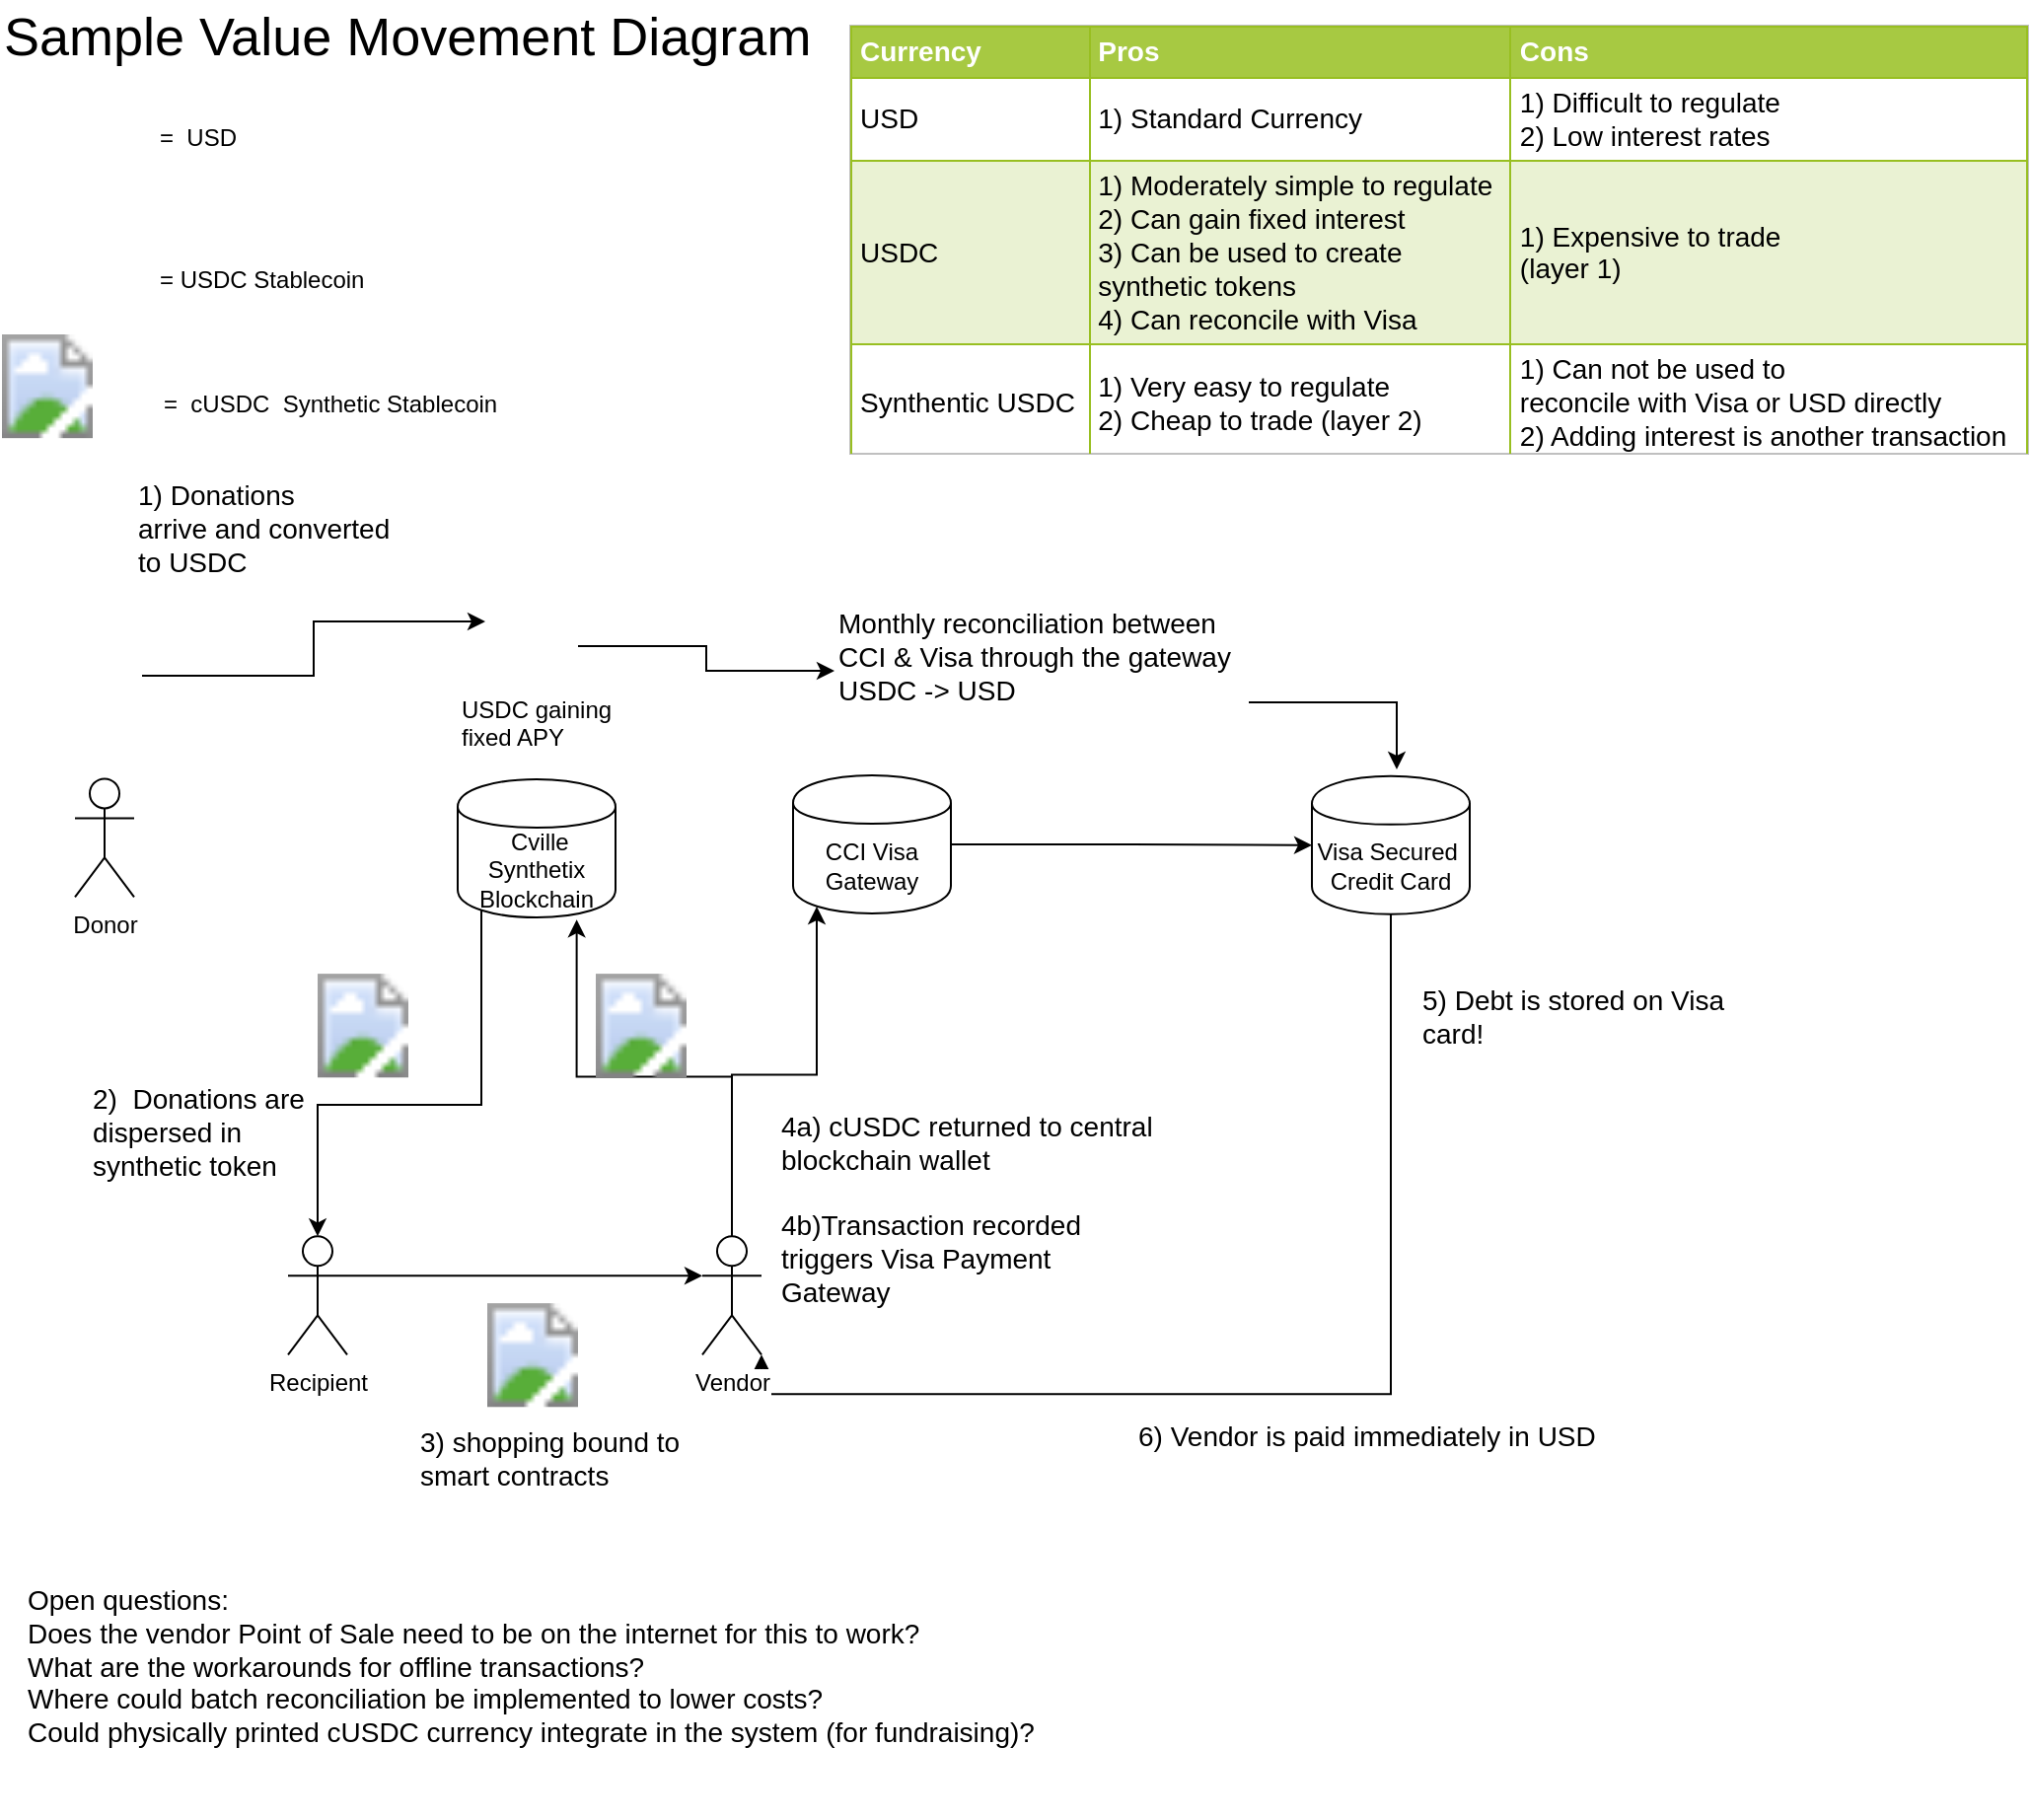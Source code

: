 <mxGraphModel dx="729" dy="-399" grid="1" gridSize="10" guides="1" tooltips="1" connect="1" arrows="1" fold="1" page="1" pageScale="1" pageWidth="850" pageHeight="1100" background="#ffffff"><root><mxCell id="0"/><mxCell id="1" parent="0"/><mxCell id="156" value="Sample Value Movement Diagram" style="text;html=1;resizable=0;points=[];autosize=1;align=left;verticalAlign=top;spacingTop=-4;fontSize=27;" vertex="1" parent="1"><mxGeometry x="12" y="1130.353" width="420" height="30" as="geometry"/></mxCell><mxCell id="192" style="edgeStyle=orthogonalEdgeStyle;rounded=0;html=1;exitX=0.5;exitY=1;entryX=1;entryY=1;entryPerimeter=0;jettySize=auto;orthogonalLoop=1;fontSize=14;" edge="1" parent="1" source="157" target="167"><mxGeometry relative="1" as="geometry"/></mxCell><mxCell id="157" value="Visa&amp;nbsp;&lt;span style=&quot;letter-spacing: 0px&quot;&gt;Secured&amp;nbsp;&lt;/span&gt;&lt;div&gt;&lt;div&gt;Credit&amp;nbsp;&lt;span style=&quot;letter-spacing: 0px&quot;&gt;Card&lt;/span&gt;&lt;/div&gt;&lt;/div&gt;" style="shape=cylinder;whiteSpace=wrap;html=1;boundedLbl=1;" vertex="1" parent="1"><mxGeometry x="677" y="1523.429" width="80" height="70" as="geometry"/></mxCell><mxCell id="158" value="Donor" style="shape=umlActor;verticalLabelPosition=bottom;labelBackgroundColor=#ffffff;verticalAlign=top;html=1;" vertex="1" parent="1"><mxGeometry x="50" y="1524.706" width="30" height="60" as="geometry"/></mxCell><mxCell id="162" style="edgeStyle=orthogonalEdgeStyle;rounded=0;html=1;exitX=1;exitY=0.5;entryX=0;entryY=0.5;jettySize=auto;orthogonalLoop=1;" edge="1" parent="1" source="159" target="161"><mxGeometry relative="1" as="geometry"/></mxCell><mxCell id="159" value="" style="shape=image;imageAspect=0;aspect=fixed;verticalLabelPosition=bottom;verticalAlign=top;fontSize=12;image=https://user-images.githubusercontent.com/911386/126044152-d80c0fe7-865e-4119-8cee-adae9af8a099.png;" vertex="1" parent="1"><mxGeometry x="43" y="1450" width="41" height="45" as="geometry"/></mxCell><mxCell id="170" style="edgeStyle=orthogonalEdgeStyle;rounded=0;html=1;exitX=0.15;exitY=0.95;entryX=0.5;entryY=0;entryPerimeter=0;jettySize=auto;orthogonalLoop=1;exitPerimeter=0;" edge="1" parent="1" source="160" target="166"><mxGeometry relative="1" as="geometry"><Array as="points"><mxPoint x="256" y="1690"/><mxPoint x="173" y="1690"/></Array></mxGeometry></mxCell><mxCell id="160" value="&amp;nbsp;Cville Synthetix Blockchain" style="shape=cylinder;whiteSpace=wrap;html=1;boundedLbl=1;" vertex="1" parent="1"><mxGeometry x="244" y="1525" width="80" height="70" as="geometry"/></mxCell><mxCell id="194" style="edgeStyle=orthogonalEdgeStyle;rounded=0;html=1;jettySize=auto;orthogonalLoop=1;fontSize=14;" edge="1" parent="1" source="195"><mxGeometry relative="1" as="geometry"><mxPoint x="720" y="1520" as="targetPoint"/><Array as="points"><mxPoint x="720" y="1486"/></Array></mxGeometry></mxCell><mxCell id="196" style="edgeStyle=orthogonalEdgeStyle;rounded=0;html=1;exitX=1;exitY=0.75;jettySize=auto;orthogonalLoop=1;fontSize=14;" edge="1" parent="1" source="161" target="195"><mxGeometry relative="1" as="geometry"/></mxCell><mxCell id="161" value="" style="shape=image;imageAspect=0;aspect=fixed;verticalLabelPosition=bottom;verticalAlign=top;fontSize=12;image=https://user-images.githubusercontent.com/911386/126044209-bb34b9bf-2a51-4075-82a1-c9769cef7d3c.png;" vertex="1" parent="1"><mxGeometry x="258" y="1420" width="47" height="50" as="geometry"/></mxCell><mxCell id="163" value="USDC gaining&amp;nbsp;&lt;div&gt;fixed APY&lt;/div&gt;" style="text;html=1;resizable=0;points=[];autosize=1;align=left;verticalAlign=top;spacingTop=-4;" vertex="1" parent="1"><mxGeometry x="244" y="1480" width="90" height="30" as="geometry"/></mxCell><mxCell id="171" style="edgeStyle=orthogonalEdgeStyle;rounded=0;html=1;exitX=1;exitY=0.333;exitPerimeter=0;entryX=0;entryY=0.333;entryPerimeter=0;jettySize=auto;orthogonalLoop=1;" edge="1" parent="1" source="166" target="167"><mxGeometry relative="1" as="geometry"/></mxCell><mxCell id="166" value="Recipient" style="shape=umlActor;verticalLabelPosition=bottom;labelBackgroundColor=#ffffff;verticalAlign=top;html=1;" vertex="1" parent="1"><mxGeometry x="158" y="1756.647" width="30" height="60" as="geometry"/></mxCell><mxCell id="187" style="edgeStyle=orthogonalEdgeStyle;rounded=0;html=1;exitX=0.5;exitY=0;exitPerimeter=0;entryX=0.15;entryY=0.95;entryPerimeter=0;jettySize=auto;orthogonalLoop=1;fontSize=14;" edge="1" parent="1" source="167" target="185"><mxGeometry relative="1" as="geometry"/></mxCell><mxCell id="189" style="edgeStyle=orthogonalEdgeStyle;rounded=0;html=1;exitX=0.5;exitY=0;exitPerimeter=0;entryX=0.754;entryY=1.016;entryPerimeter=0;jettySize=auto;orthogonalLoop=1;fontSize=14;" edge="1" parent="1" source="167" target="160"><mxGeometry relative="1" as="geometry"/></mxCell><mxCell id="167" value="Vendor" style="shape=umlActor;verticalLabelPosition=bottom;labelBackgroundColor=#ffffff;verticalAlign=top;html=1;" vertex="1" parent="1"><mxGeometry x="368" y="1756.647" width="30" height="60" as="geometry"/></mxCell><mxCell id="168" value="" style="image;html=1;labelBackgroundColor=#ffffff;image=https://raw.githubusercontent.com/jgraph/mxgraph/master/javascript/examples/grapheditor/www/stencils//clipart/Piggy_Bank_128x128.png;fontSize=12;" vertex="1" parent="1"><mxGeometry x="173" y="1623.353" width="46" height="53" as="geometry"/></mxCell><mxCell id="169" value="" style="image;html=1;labelBackgroundColor=#ffffff;image=https://raw.githubusercontent.com/jgraph/mxgraph/master/javascript/examples/grapheditor/www/stencils//clipart/Piggy_Bank_128x128.png;fontSize=12;" vertex="1" parent="1"><mxGeometry x="259" y="1790.353" width="46" height="53" as="geometry"/></mxCell><mxCell id="177" value="1) Donations&lt;div&gt;arrive and converted&lt;/div&gt;&lt;div&gt;to USDC&amp;nbsp;&lt;/div&gt;" style="text;html=1;resizable=0;points=[];autosize=1;align=left;verticalAlign=top;spacingTop=-4;fontSize=14;" vertex="1" parent="1"><mxGeometry x="80" y="1370" width="180" height="70" as="geometry"/></mxCell><mxCell id="178" value="2)&amp;nbsp; Donations are&lt;div&gt;dispersed in&amp;nbsp;&lt;/div&gt;&lt;div&gt;synthetic token&lt;/div&gt;" style="text;html=1;resizable=0;points=[];autosize=1;align=left;verticalAlign=top;spacingTop=-4;fontSize=14;" vertex="1" parent="1"><mxGeometry x="57" y="1676" width="120" height="50" as="geometry"/></mxCell><mxCell id="179" value="3) shopping bound to&amp;nbsp;&lt;div&gt;smart contracts&amp;nbsp;&lt;/div&gt;" style="text;html=1;resizable=0;points=[];autosize=1;align=left;verticalAlign=top;spacingTop=-4;fontSize=14;" vertex="1" parent="1"><mxGeometry x="223" y="1850" width="150" height="40" as="geometry"/></mxCell><mxCell id="180" value="4a) cUSDC returned to central&amp;nbsp;&lt;div&gt;blockchain wallet&lt;div&gt;&lt;br&gt;&lt;/div&gt;&lt;div&gt;4b)Transaction recorded&lt;div&gt;triggers Visa Payment&amp;nbsp;&lt;/div&gt;&lt;div&gt;Gateway&lt;/div&gt;&lt;/div&gt;&lt;/div&gt;" style="text;html=1;resizable=0;points=[];autosize=1;align=left;verticalAlign=top;spacingTop=-4;fontSize=14;" vertex="1" parent="1"><mxGeometry x="406" y="1690" width="210" height="100" as="geometry"/></mxCell><mxCell id="184" value="5) Debt is stored on Visa&lt;div&gt;card!&lt;/div&gt;&lt;div&gt;&lt;br&gt;&lt;/div&gt;&lt;div&gt;&lt;br&gt;&lt;/div&gt;" style="text;html=1;resizable=0;points=[];autosize=1;align=left;verticalAlign=top;spacingTop=-4;fontSize=14;" vertex="1" parent="1"><mxGeometry x="731" y="1626" width="170" height="70" as="geometry"/></mxCell><mxCell id="188" style="edgeStyle=orthogonalEdgeStyle;rounded=0;html=1;exitX=1;exitY=0.5;entryX=0;entryY=0.5;jettySize=auto;orthogonalLoop=1;fontSize=14;" edge="1" parent="1" source="185" target="157"><mxGeometry relative="1" as="geometry"/></mxCell><mxCell id="185" value="CCI Visa Gateway" style="shape=cylinder;whiteSpace=wrap;html=1;boundedLbl=1;" vertex="1" parent="1"><mxGeometry x="414" y="1523" width="80" height="70" as="geometry"/></mxCell><mxCell id="190" value="" style="image;html=1;labelBackgroundColor=#ffffff;image=https://raw.githubusercontent.com/jgraph/mxgraph/master/javascript/examples/grapheditor/www/stencils//clipart/Piggy_Bank_128x128.png;fontSize=12;" vertex="1" parent="1"><mxGeometry x="314" y="1623.353" width="46" height="53" as="geometry"/></mxCell><mxCell id="193" value="" style="shape=image;imageAspect=0;aspect=fixed;verticalLabelPosition=bottom;verticalAlign=top;fontSize=12;image=https://user-images.githubusercontent.com/911386/126044152-d80c0fe7-865e-4119-8cee-adae9af8a099.png;" vertex="1" parent="1"><mxGeometry x="520" y="1850" width="41" height="45" as="geometry"/></mxCell><mxCell id="195" value="Monthly reconciliation between&lt;div&gt;CCI &amp;amp; Visa through the gateway&lt;/div&gt;&lt;div&gt;USDC -&amp;gt; USD&lt;br&gt;&lt;div&gt;&lt;br&gt;&lt;/div&gt;&lt;/div&gt;" style="text;html=1;resizable=0;points=[];autosize=1;align=left;verticalAlign=top;spacingTop=-4;fontSize=14;" vertex="1" parent="1"><mxGeometry x="435" y="1435" width="210" height="70" as="geometry"/></mxCell><mxCell id="197" value="" style="shape=image;imageAspect=0;aspect=fixed;verticalLabelPosition=bottom;verticalAlign=top;fontSize=12;image=https://user-images.githubusercontent.com/911386/126044152-d80c0fe7-865e-4119-8cee-adae9af8a099.png;" vertex="1" parent="1"><mxGeometry x="18" y="1177.286" width="41" height="45" as="geometry"/></mxCell><mxCell id="198" value="=&amp;nbsp; USD" style="text;html=1;resizable=0;points=[];autosize=1;align=left;verticalAlign=top;spacingTop=-4;fontSize=12;" vertex="1" parent="1"><mxGeometry x="91" y="1190.286" width="50" height="20" as="geometry"/></mxCell><mxCell id="199" value="=&amp;nbsp; cUSDC&amp;nbsp; Synthetic Stablecoin" style="text;html=1;resizable=0;points=[];autosize=1;align=left;verticalAlign=top;spacingTop=-4;fontSize=12;" vertex="1" parent="1"><mxGeometry x="93" y="1325.286" width="180" height="20" as="geometry"/></mxCell><mxCell id="200" value="" style="shape=image;imageAspect=0;aspect=fixed;verticalLabelPosition=bottom;verticalAlign=top;fontSize=12;image=https://user-images.githubusercontent.com/911386/126044209-bb34b9bf-2a51-4075-82a1-c9769cef7d3c.png;" vertex="1" parent="1"><mxGeometry x="12" y="1242.286" width="47" height="50" as="geometry"/></mxCell><mxCell id="201" value="= USDC Stablecoin" style="text;html=1;resizable=0;points=[];autosize=1;align=left;verticalAlign=top;spacingTop=-4;fontSize=12;" vertex="1" parent="1"><mxGeometry x="91" y="1262.286" width="120" height="20" as="geometry"/></mxCell><mxCell id="202" value="" style="image;html=1;labelBackgroundColor=#ffffff;image=https://raw.githubusercontent.com/jgraph/mxgraph/master/javascript/examples/grapheditor/www/stencils//clipart/Piggy_Bank_128x128.png;fontSize=12;" vertex="1" parent="1"><mxGeometry x="13" y="1299.286" width="46" height="53" as="geometry"/></mxCell><mxCell id="203" value="&lt;table border=&quot;1&quot; width=&quot;100%&quot; cellpadding=&quot;4&quot; style=&quot;width: 100% ; height: 100% ; border-collapse: collapse&quot;&gt;&lt;tbody&gt;&lt;tr style=&quot;background-color: #a7c942 ; color: #ffffff ; border: 1px solid #98bf21&quot;&gt;&lt;th align=&quot;left&quot;&gt;Currency&lt;/th&gt;&lt;th align=&quot;left&quot;&gt;Pros&lt;/th&gt;&lt;th align=&quot;left&quot;&gt;Cons&lt;/th&gt;&lt;/tr&gt;&lt;tr style=&quot;border: 1px solid #98bf21&quot;&gt;&lt;td&gt;USD&lt;/td&gt;&lt;td&gt;1) Standard Currency&lt;/td&gt;&lt;td&gt;1) Difficult to regulate&lt;br&gt;2) Low interest rates&lt;/td&gt;&lt;/tr&gt;&lt;tr style=&quot;background-color: #eaf2d3 ; border: 1px solid #98bf21&quot;&gt;&lt;td&gt;USDC&lt;/td&gt;&lt;td&gt;1) Moderately simple to regulate&lt;br&gt;2) Can gain fixed interest&lt;br&gt;3) Can be used to create &lt;br&gt;synthetic tokens&lt;br&gt;4) Can reconcile with Visa&lt;/td&gt;&lt;td&gt;1) Expensive to trade&lt;br&gt;(layer 1)&lt;br&gt;&lt;/td&gt;&lt;/tr&gt;&lt;tr style=&quot;border: 1px solid #98bf21&quot;&gt;&lt;td&gt;Synthentic USDC&lt;/td&gt;&lt;td&gt;1) Very easy to regulate&lt;br&gt;2) Cheap to trade (layer 2)&lt;/td&gt;&lt;td&gt;1) Can not be used to&amp;nbsp;&lt;br&gt;reconcile with Visa or USD directly&lt;br&gt;2) Adding interest is another transaction&lt;/td&gt;&lt;/tr&gt;&lt;tr style=&quot;background-color: #eaf2d3 ; border: 1px solid #98bf21&quot;&gt;&lt;td&gt;&lt;br&gt;&lt;/td&gt;&lt;td&gt;&lt;/td&gt;&lt;td&gt;&lt;/td&gt;&lt;/tr&gt;&lt;/tbody&gt;&lt;/table&gt;" style="text;html=1;strokeColor=#c0c0c0;fillColor=#ffffff;overflow=fill;rounded=0;fontSize=14;" vertex="1" parent="1"><mxGeometry x="443" y="1143" width="597" height="217" as="geometry"/></mxCell><mxCell id="205" value="&lt;div&gt;6) Vendor is paid immediately in USD&amp;nbsp;&lt;/div&gt;" style="text;html=1;resizable=0;points=[];autosize=1;align=left;verticalAlign=top;spacingTop=-4;fontSize=14;" vertex="1" parent="1"><mxGeometry x="587" y="1847" width="250" height="20" as="geometry"/></mxCell><mxCell id="208" value="Open questions:&lt;div&gt;Does the vendor Point of Sale need to be on the internet for this to work?&amp;nbsp;&amp;nbsp;&lt;/div&gt;&lt;div&gt;What are the workarounds for offline transactions?&lt;/div&gt;&lt;div&gt;Where could batch reconciliation be implemented to lower costs?&lt;/div&gt;&lt;div&gt;Could physically printed cUSDC currency integrate in the system (for fundraising)?&lt;/div&gt;&lt;div&gt;&lt;br&gt;&lt;/div&gt;&lt;div&gt;&lt;br&gt;&lt;/div&gt;" style="text;html=1;resizable=0;points=[];autosize=1;align=left;verticalAlign=top;spacingTop=-4;fontSize=14;" vertex="1" parent="1"><mxGeometry x="24" y="1930" width="530" height="120" as="geometry"/></mxCell></root></mxGraphModel>